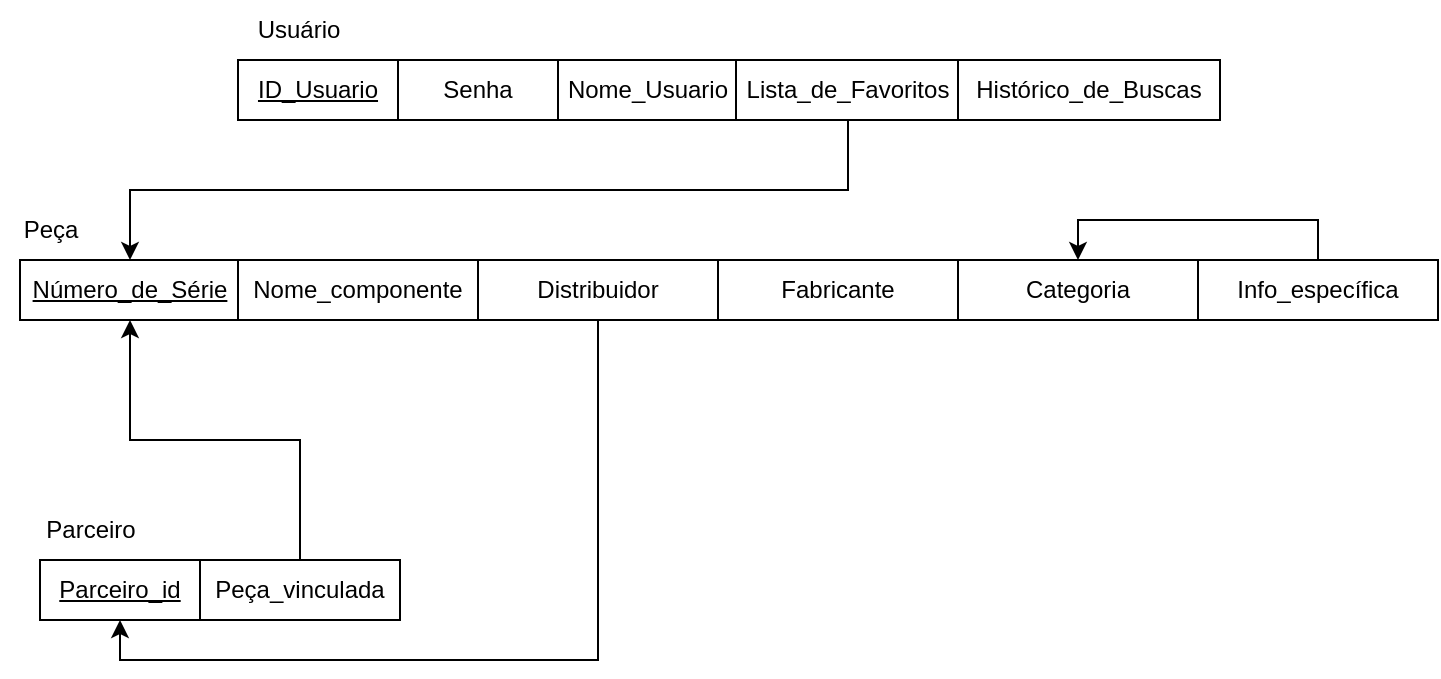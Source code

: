 <mxfile version="21.8.0" type="github">
  <diagram name="Página-1" id="TqNtZ8aGWSihj26Zdwwr">
    <mxGraphModel dx="1598" dy="900" grid="1" gridSize="10" guides="1" tooltips="1" connect="1" arrows="1" fold="1" page="1" pageScale="1" pageWidth="827" pageHeight="1169" math="0" shadow="0">
      <root>
        <mxCell id="0" />
        <mxCell id="1" parent="0" />
        <mxCell id="NNTyselQC5rzOJFR94tB-1" value="&lt;u&gt;ID_Usuario&lt;/u&gt;" style="whiteSpace=wrap;html=1;align=center;" vertex="1" parent="1">
          <mxGeometry x="189" y="220" width="80" height="30" as="geometry" />
        </mxCell>
        <mxCell id="NNTyselQC5rzOJFR94tB-2" value="Usuário" style="text;html=1;align=center;verticalAlign=middle;resizable=0;points=[];autosize=1;strokeColor=none;fillColor=none;" vertex="1" parent="1">
          <mxGeometry x="189" y="190" width="60" height="30" as="geometry" />
        </mxCell>
        <mxCell id="NNTyselQC5rzOJFR94tB-3" value="Peça" style="text;html=1;align=center;verticalAlign=middle;resizable=0;points=[];autosize=1;strokeColor=none;fillColor=none;" vertex="1" parent="1">
          <mxGeometry x="70" y="290" width="50" height="30" as="geometry" />
        </mxCell>
        <mxCell id="NNTyselQC5rzOJFR94tB-4" value="Parceiro" style="text;html=1;align=center;verticalAlign=middle;resizable=0;points=[];autosize=1;strokeColor=none;fillColor=none;" vertex="1" parent="1">
          <mxGeometry x="80" y="440" width="70" height="30" as="geometry" />
        </mxCell>
        <mxCell id="NNTyselQC5rzOJFR94tB-5" value="Senha" style="whiteSpace=wrap;html=1;align=center;" vertex="1" parent="1">
          <mxGeometry x="269" y="220" width="80" height="30" as="geometry" />
        </mxCell>
        <mxCell id="NNTyselQC5rzOJFR94tB-6" value="Nome_Usuario" style="whiteSpace=wrap;html=1;align=center;" vertex="1" parent="1">
          <mxGeometry x="349" y="220" width="90" height="30" as="geometry" />
        </mxCell>
        <mxCell id="NNTyselQC5rzOJFR94tB-22" style="edgeStyle=orthogonalEdgeStyle;rounded=0;orthogonalLoop=1;jettySize=auto;html=1;exitX=0.5;exitY=1;exitDx=0;exitDy=0;" edge="1" parent="1" source="NNTyselQC5rzOJFR94tB-7" target="NNTyselQC5rzOJFR94tB-9">
          <mxGeometry relative="1" as="geometry" />
        </mxCell>
        <mxCell id="NNTyselQC5rzOJFR94tB-7" value="Lista_de_Favoritos" style="whiteSpace=wrap;html=1;align=center;" vertex="1" parent="1">
          <mxGeometry x="438" y="220" width="112" height="30" as="geometry" />
        </mxCell>
        <mxCell id="NNTyselQC5rzOJFR94tB-8" value="Histórico_de_Buscas" style="whiteSpace=wrap;html=1;align=center;" vertex="1" parent="1">
          <mxGeometry x="549" y="220" width="131" height="30" as="geometry" />
        </mxCell>
        <mxCell id="NNTyselQC5rzOJFR94tB-9" value="&lt;u&gt;Número_de_Série&lt;/u&gt;" style="whiteSpace=wrap;html=1;align=center;" vertex="1" parent="1">
          <mxGeometry x="80" y="320" width="110" height="30" as="geometry" />
        </mxCell>
        <mxCell id="NNTyselQC5rzOJFR94tB-10" value="Nome_componente" style="whiteSpace=wrap;html=1;align=center;" vertex="1" parent="1">
          <mxGeometry x="189" y="320" width="120" height="30" as="geometry" />
        </mxCell>
        <mxCell id="NNTyselQC5rzOJFR94tB-11" value="Distribuidor" style="whiteSpace=wrap;html=1;align=center;" vertex="1" parent="1">
          <mxGeometry x="309" y="320" width="120" height="30" as="geometry" />
        </mxCell>
        <mxCell id="NNTyselQC5rzOJFR94tB-12" value="Fabricante" style="whiteSpace=wrap;html=1;align=center;" vertex="1" parent="1">
          <mxGeometry x="429" y="320" width="120" height="30" as="geometry" />
        </mxCell>
        <mxCell id="NNTyselQC5rzOJFR94tB-16" style="edgeStyle=orthogonalEdgeStyle;rounded=0;orthogonalLoop=1;jettySize=auto;html=1;exitX=0.5;exitY=1;exitDx=0;exitDy=0;entryX=0.5;entryY=1;entryDx=0;entryDy=0;endArrow=none;endFill=0;startArrow=classic;startFill=1;" edge="1" parent="1" source="NNTyselQC5rzOJFR94tB-14" target="NNTyselQC5rzOJFR94tB-11">
          <mxGeometry relative="1" as="geometry">
            <Array as="points">
              <mxPoint x="130" y="520" />
              <mxPoint x="369" y="520" />
            </Array>
          </mxGeometry>
        </mxCell>
        <mxCell id="NNTyselQC5rzOJFR94tB-14" value="&lt;u&gt;Parceiro_id&lt;/u&gt;" style="whiteSpace=wrap;html=1;align=center;" vertex="1" parent="1">
          <mxGeometry x="90" y="470" width="80" height="30" as="geometry" />
        </mxCell>
        <mxCell id="NNTyselQC5rzOJFR94tB-17" style="edgeStyle=orthogonalEdgeStyle;rounded=0;orthogonalLoop=1;jettySize=auto;html=1;exitX=0.5;exitY=0;exitDx=0;exitDy=0;" edge="1" parent="1" source="NNTyselQC5rzOJFR94tB-15" target="NNTyselQC5rzOJFR94tB-9">
          <mxGeometry relative="1" as="geometry" />
        </mxCell>
        <mxCell id="NNTyselQC5rzOJFR94tB-15" value="Peça_vinculada" style="whiteSpace=wrap;html=1;align=center;" vertex="1" parent="1">
          <mxGeometry x="170" y="470" width="100" height="30" as="geometry" />
        </mxCell>
        <mxCell id="NNTyselQC5rzOJFR94tB-18" value="Categoria" style="whiteSpace=wrap;html=1;align=center;" vertex="1" parent="1">
          <mxGeometry x="549" y="320" width="120" height="30" as="geometry" />
        </mxCell>
        <mxCell id="NNTyselQC5rzOJFR94tB-21" style="edgeStyle=orthogonalEdgeStyle;rounded=0;orthogonalLoop=1;jettySize=auto;html=1;exitX=0.5;exitY=0;exitDx=0;exitDy=0;entryX=0.5;entryY=0;entryDx=0;entryDy=0;" edge="1" parent="1" source="NNTyselQC5rzOJFR94tB-19" target="NNTyselQC5rzOJFR94tB-18">
          <mxGeometry relative="1" as="geometry" />
        </mxCell>
        <mxCell id="NNTyselQC5rzOJFR94tB-19" value="Info_específica" style="whiteSpace=wrap;html=1;align=center;" vertex="1" parent="1">
          <mxGeometry x="669" y="320" width="120" height="30" as="geometry" />
        </mxCell>
      </root>
    </mxGraphModel>
  </diagram>
</mxfile>
